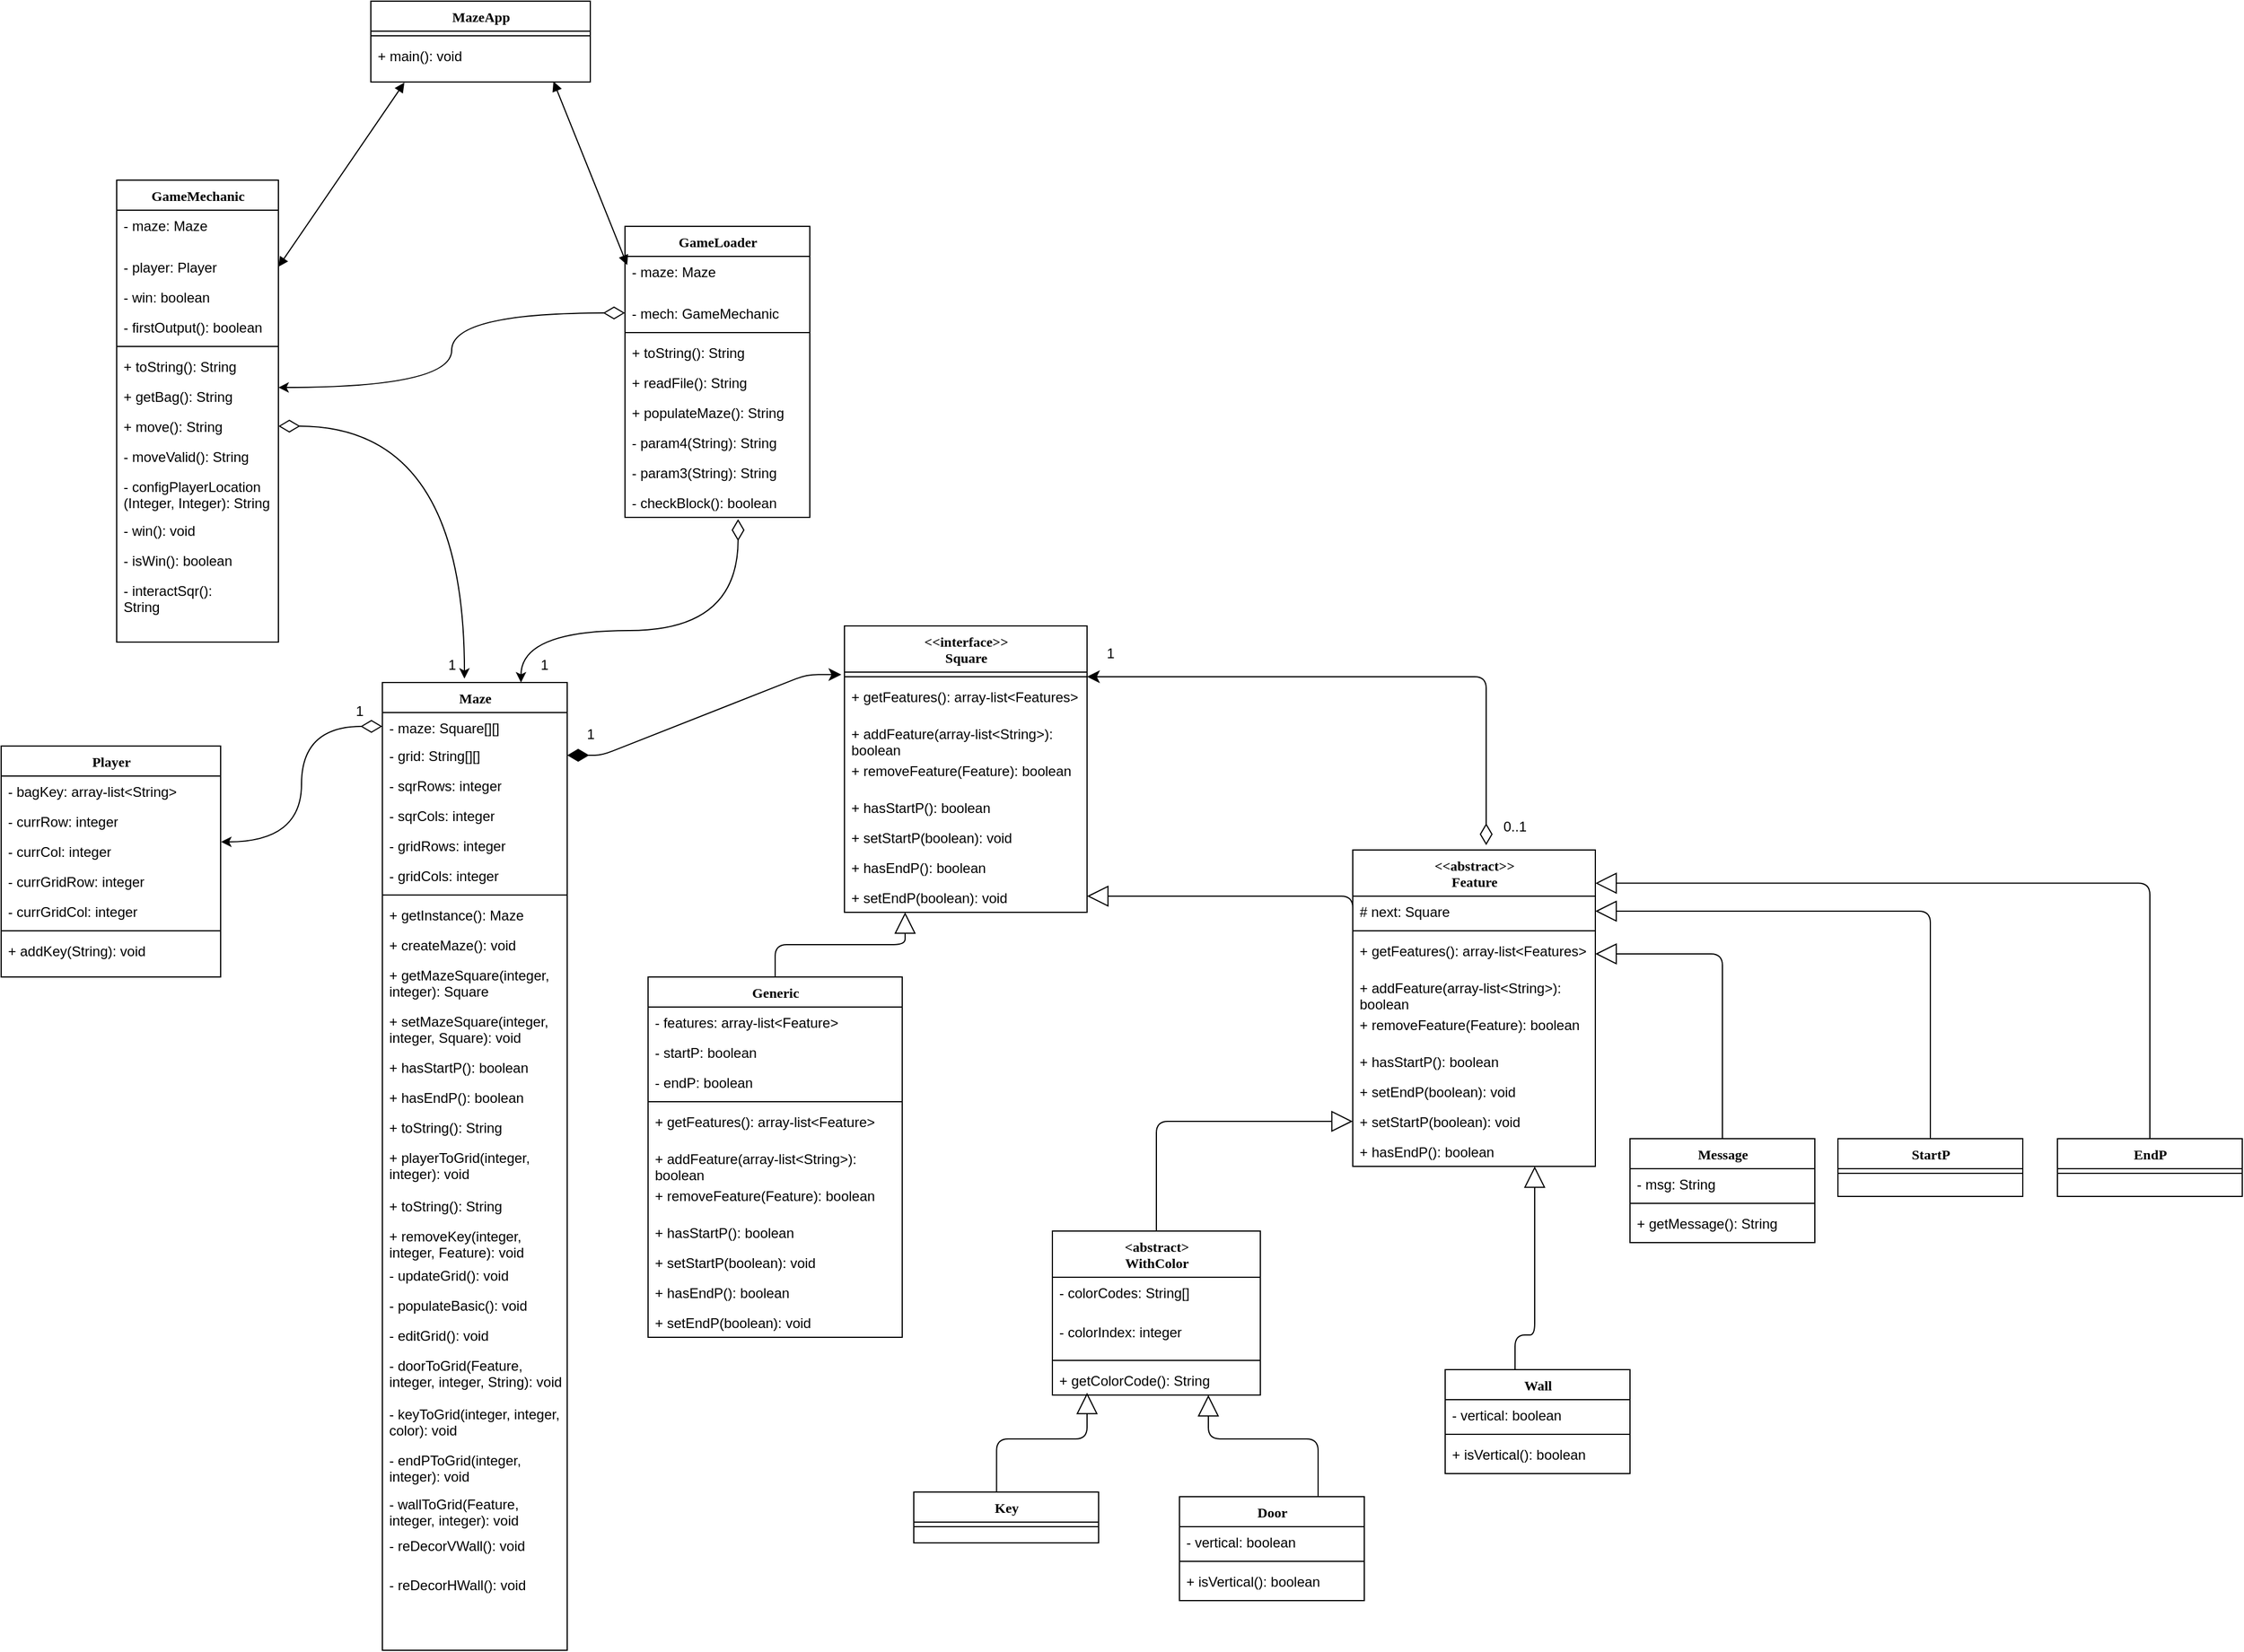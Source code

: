 <mxfile version="17.4.4" type="device"><diagram name="Page-1" id="9f46799a-70d6-7492-0946-bef42562c5a5"><mxGraphModel dx="4560" dy="2780" grid="1" gridSize="10" guides="1" tooltips="1" connect="1" arrows="1" fold="1" page="1" pageScale="1" pageWidth="1100" pageHeight="850" background="none" math="0" shadow="0"><root><mxCell id="0"/><mxCell id="1" parent="0"/><mxCell id="78961159f06e98e8-17" value="Maze" style="swimlane;html=1;fontStyle=1;align=center;verticalAlign=top;childLayout=stackLayout;horizontal=1;startSize=26;horizontalStack=0;resizeParent=1;resizeLast=0;collapsible=1;marginBottom=0;swimlaneFillColor=#ffffff;rounded=0;shadow=0;comic=0;labelBackgroundColor=none;strokeWidth=1;fillColor=none;fontFamily=Verdana;fontSize=12" parent="1" vertex="1"><mxGeometry x="290" y="165" width="160" height="838" as="geometry"/></mxCell><mxCell id="DwYlTIRS9x8-AxQHxMrB-35" value="- maze: Square[][]" style="text;html=1;strokeColor=none;fillColor=none;align=left;verticalAlign=top;spacingLeft=4;spacingRight=4;whiteSpace=wrap;overflow=hidden;rotatable=0;points=[[0,0.5],[1,0.5]];portConstraint=eastwest;" parent="78961159f06e98e8-17" vertex="1"><mxGeometry y="26" width="160" height="24" as="geometry"/></mxCell><mxCell id="78961159f06e98e8-102" value="- grid: String[][]" style="text;html=1;strokeColor=none;fillColor=none;align=left;verticalAlign=top;spacingLeft=4;spacingRight=4;whiteSpace=wrap;overflow=hidden;rotatable=0;points=[[0,0.5],[1,0.5]];portConstraint=eastwest;" parent="78961159f06e98e8-17" vertex="1"><mxGeometry y="50" width="160" height="26" as="geometry"/></mxCell><mxCell id="78961159f06e98e8-98" value="- sqrRows: integer&lt;span style=&quot;color: rgba(0 , 0 , 0 , 0) ; font-family: monospace ; font-size: 0px&quot;&gt;%3CmxGraphModel%3E%3Croot%3E%3CmxCell%20id%3D%220%22%2F%3E%3CmxCell%20id%3D%221%22%20parent%3D%220%22%2F%3E%3CmxCell%20id%3D%222%22%20value%3D%22-%20reDecorVWall()%3A%20void%22%20style%3D%22text%3Bhtml%3D1%3BstrokeColor%3Dnone%3BfillColor%3Dnone%3Balign%3Dleft%3BverticalAlign%3Dtop%3BspacingLeft%3D4%3BspacingRight%3D4%3BwhiteSpace%3Dwrap%3Boverflow%3Dhidden%3Brotatable%3D0%3Bpoints%3D%5B%5B0%2C0.5%5D%2C%5B1%2C0.5%5D%5D%3BportConstraint%3Deastwest%3B%22%20vertex%3D%221%22%20parent%3D%221%22%3E%3CmxGeometry%20x%3D%22290%22%20y%3D%22911%22%20width%3D%22160%22%20height%3D%2252%22%20as%3D%22geometry%22%2F%3E%3C%2FmxCell%3E%3C%2Froot%3E%3C%2FmxGraphModel%3E&lt;/span&gt;" style="text;html=1;strokeColor=none;fillColor=none;align=left;verticalAlign=top;spacingLeft=4;spacingRight=4;whiteSpace=wrap;overflow=hidden;rotatable=0;points=[[0,0.5],[1,0.5]];portConstraint=eastwest;" parent="78961159f06e98e8-17" vertex="1"><mxGeometry y="76" width="160" height="26" as="geometry"/></mxCell><mxCell id="f-GPKXUo_I0GS4O_kOPR-44" value="- sqrCols: integer&lt;span style=&quot;color: rgba(0 , 0 , 0 , 0) ; font-family: monospace ; font-size: 0px&quot;&gt;%3CmxGraphModel%3E%3Croot%3E%3CmxCell%20id%3D%220%22%2F%3E%3CmxCell%20id%3D%221%22%20parent%3D%220%22%2F%3E%3CmxCell%20id%3D%222%22%20value%3D%22-%20reDecorVWall()%3A%20void%22%20style%3D%22text%3Bhtml%3D1%3BstrokeColor%3Dnone%3BfillColor%3Dnone%3Balign%3Dleft%3BverticalAlign%3Dtop%3BspacingLeft%3D4%3BspacingRight%3D4%3BwhiteSpace%3Dwrap%3Boverflow%3Dhidden%3Brotatable%3D0%3Bpoints%3D%5B%5B0%2C0.5%5D%2C%5B1%2C0.5%5D%5D%3BportConstraint%3Deastwest%3B%22%20vertex%3D%221%22%20parent%3D%221%22%3E%3CmxGeometry%20x%3D%22290%22%20y%3D%22911%22%20width%3D%22160%22%20height%3D%2252%22%20as%3D%22geometry%22%2F%3E%3C%2FmxCell%3E%3C%2Froot%3E%3C%2FmxGraphModel%3E&lt;/span&gt;" style="text;html=1;strokeColor=none;fillColor=none;align=left;verticalAlign=top;spacingLeft=4;spacingRight=4;whiteSpace=wrap;overflow=hidden;rotatable=0;points=[[0,0.5],[1,0.5]];portConstraint=eastwest;" vertex="1" parent="78961159f06e98e8-17"><mxGeometry y="102" width="160" height="26" as="geometry"/></mxCell><mxCell id="f-GPKXUo_I0GS4O_kOPR-46" value="- gridRows: integer&lt;span style=&quot;color: rgba(0 , 0 , 0 , 0) ; font-family: monospace ; font-size: 0px&quot;&gt;%3CmxGraphModel%3E%3Croot%3E%3CmxCell%20id%3D%220%22%2F%3E%3CmxCell%20id%3D%221%22%20parent%3D%220%22%2F%3E%3CmxCell%20id%3D%222%22%20value%3D%22-%20reDecorVWall()%3A%20void%22%20style%3D%22text%3Bhtml%3D1%3BstrokeColor%3Dnone%3BfillColor%3Dnone%3Balign%3Dleft%3BverticalAlign%3Dtop%3BspacingLeft%3D4%3BspacingRight%3D4%3BwhiteSpace%3Dwrap%3Boverflow%3Dhidden%3Brotatable%3D0%3Bpoints%3D%5B%5B0%2C0.5%5D%2C%5B1%2C0.5%5D%5D%3BportConstraint%3Deastwest%3B%22%20vertex%3D%221%22%20parent%3D%221%22%3E%3CmxGeometry%20x%3D%22290%22%20y%3D%22911%22%20width%3D%22160%22%20height%3D%2252%22%20as%3D%22geometry%22%2F%3E%3C%2FmxCell%3E%3C%2Froot%3E%3C%2FmxGraphModel%3E&lt;/span&gt;" style="text;html=1;strokeColor=none;fillColor=none;align=left;verticalAlign=top;spacingLeft=4;spacingRight=4;whiteSpace=wrap;overflow=hidden;rotatable=0;points=[[0,0.5],[1,0.5]];portConstraint=eastwest;" vertex="1" parent="78961159f06e98e8-17"><mxGeometry y="128" width="160" height="26" as="geometry"/></mxCell><mxCell id="f-GPKXUo_I0GS4O_kOPR-45" value="- gridCols: integer&lt;span style=&quot;color: rgba(0 , 0 , 0 , 0) ; font-family: monospace ; font-size: 0px&quot;&gt;%3CmxGraphModel%3E%3Croot%3E%3CmxCell%20id%3D%220%22%2F%3E%3CmxCell%20id%3D%221%22%20parent%3D%220%22%2F%3E%3CmxCell%20id%3D%222%22%20value%3D%22-%20reDecorVWall()%3A%20void%22%20style%3D%22text%3Bhtml%3D1%3BstrokeColor%3Dnone%3BfillColor%3Dnone%3Balign%3Dleft%3BverticalAlign%3Dtop%3BspacingLeft%3D4%3BspacingRight%3D4%3BwhiteSpace%3Dwrap%3Boverflow%3Dhidden%3Brotatable%3D0%3Bpoints%3D%5B%5B0%2C0.5%5D%2C%5B1%2C0.5%5D%5D%3BportConstraint%3Deastwest%3B%22%20vertex%3D%221%22%20parent%3D%221%22%3E%3CmxGeometry%20x%3D%22290%22%20y%3D%22911%22%20width%3D%22160%22%20height%3D%2252%22%20as%3D%22geometry%22%2F%3E%3C%2FmxCell%3E%3C%2Froot%3E%3C%2FmxGraphModel%3E&lt;/span&gt;" style="text;html=1;strokeColor=none;fillColor=none;align=left;verticalAlign=top;spacingLeft=4;spacingRight=4;whiteSpace=wrap;overflow=hidden;rotatable=0;points=[[0,0.5],[1,0.5]];portConstraint=eastwest;" vertex="1" parent="78961159f06e98e8-17"><mxGeometry y="154" width="160" height="26" as="geometry"/></mxCell><mxCell id="78961159f06e98e8-19" value="" style="line;html=1;strokeWidth=1;fillColor=none;align=left;verticalAlign=middle;spacingTop=-1;spacingLeft=3;spacingRight=3;rotatable=0;labelPosition=right;points=[];portConstraint=eastwest;" parent="78961159f06e98e8-17" vertex="1"><mxGeometry y="180" width="160" height="8" as="geometry"/></mxCell><mxCell id="f-GPKXUo_I0GS4O_kOPR-29" value="+ getInstance(): Maze" style="text;html=1;strokeColor=none;fillColor=none;align=left;verticalAlign=top;spacingLeft=4;spacingRight=4;whiteSpace=wrap;overflow=hidden;rotatable=0;points=[[0,0.5],[1,0.5]];portConstraint=eastwest;" vertex="1" parent="78961159f06e98e8-17"><mxGeometry y="188" width="160" height="26" as="geometry"/></mxCell><mxCell id="f-GPKXUo_I0GS4O_kOPR-30" value="+ createMaze(): void" style="text;html=1;strokeColor=none;fillColor=none;align=left;verticalAlign=top;spacingLeft=4;spacingRight=4;whiteSpace=wrap;overflow=hidden;rotatable=0;points=[[0,0.5],[1,0.5]];portConstraint=eastwest;" vertex="1" parent="78961159f06e98e8-17"><mxGeometry y="214" width="160" height="26" as="geometry"/></mxCell><mxCell id="f-GPKXUo_I0GS4O_kOPR-31" value="+ getMazeSquare(integer, integer): Square" style="text;html=1;strokeColor=none;fillColor=none;align=left;verticalAlign=top;spacingLeft=4;spacingRight=4;whiteSpace=wrap;overflow=hidden;rotatable=0;points=[[0,0.5],[1,0.5]];portConstraint=eastwest;" vertex="1" parent="78961159f06e98e8-17"><mxGeometry y="240" width="160" height="40" as="geometry"/></mxCell><mxCell id="f-GPKXUo_I0GS4O_kOPR-32" value="+ setMazeSquare(integer, integer, Square): void" style="text;html=1;strokeColor=none;fillColor=none;align=left;verticalAlign=top;spacingLeft=4;spacingRight=4;whiteSpace=wrap;overflow=hidden;rotatable=0;points=[[0,0.5],[1,0.5]];portConstraint=eastwest;" vertex="1" parent="78961159f06e98e8-17"><mxGeometry y="280" width="160" height="40" as="geometry"/></mxCell><mxCell id="f-GPKXUo_I0GS4O_kOPR-33" value="+ hasStartP(): boolean" style="text;html=1;strokeColor=none;fillColor=none;align=left;verticalAlign=top;spacingLeft=4;spacingRight=4;whiteSpace=wrap;overflow=hidden;rotatable=0;points=[[0,0.5],[1,0.5]];portConstraint=eastwest;" vertex="1" parent="78961159f06e98e8-17"><mxGeometry y="320" width="160" height="26" as="geometry"/></mxCell><mxCell id="f-GPKXUo_I0GS4O_kOPR-34" value="+ hasEndP(): boolean" style="text;html=1;strokeColor=none;fillColor=none;align=left;verticalAlign=top;spacingLeft=4;spacingRight=4;whiteSpace=wrap;overflow=hidden;rotatable=0;points=[[0,0.5],[1,0.5]];portConstraint=eastwest;" vertex="1" parent="78961159f06e98e8-17"><mxGeometry y="346" width="160" height="26" as="geometry"/></mxCell><mxCell id="78961159f06e98e8-20" value="+ toString(): String" style="text;html=1;strokeColor=none;fillColor=none;align=left;verticalAlign=top;spacingLeft=4;spacingRight=4;whiteSpace=wrap;overflow=hidden;rotatable=0;points=[[0,0.5],[1,0.5]];portConstraint=eastwest;" parent="78961159f06e98e8-17" vertex="1"><mxGeometry y="372" width="160" height="26" as="geometry"/></mxCell><mxCell id="78961159f06e98e8-27" value="+ playerToGrid(integer, integer): void" style="text;html=1;strokeColor=none;fillColor=none;align=left;verticalAlign=top;spacingLeft=4;spacingRight=4;whiteSpace=wrap;overflow=hidden;rotatable=0;points=[[0,0.5],[1,0.5]];portConstraint=eastwest;" parent="78961159f06e98e8-17" vertex="1"><mxGeometry y="398" width="160" height="42" as="geometry"/></mxCell><mxCell id="f-GPKXUo_I0GS4O_kOPR-35" value="+ toString(): String" style="text;html=1;strokeColor=none;fillColor=none;align=left;verticalAlign=top;spacingLeft=4;spacingRight=4;whiteSpace=wrap;overflow=hidden;rotatable=0;points=[[0,0.5],[1,0.5]];portConstraint=eastwest;" vertex="1" parent="78961159f06e98e8-17"><mxGeometry y="440" width="160" height="26" as="geometry"/></mxCell><mxCell id="f-GPKXUo_I0GS4O_kOPR-36" value="+ removeKey(integer, integer, Feature): void" style="text;html=1;strokeColor=none;fillColor=none;align=left;verticalAlign=top;spacingLeft=4;spacingRight=4;whiteSpace=wrap;overflow=hidden;rotatable=0;points=[[0,0.5],[1,0.5]];portConstraint=eastwest;" vertex="1" parent="78961159f06e98e8-17"><mxGeometry y="466" width="160" height="34" as="geometry"/></mxCell><mxCell id="78961159f06e98e8-53" value="- updateGrid(): void" style="text;html=1;strokeColor=none;fillColor=none;align=left;verticalAlign=top;spacingLeft=4;spacingRight=4;whiteSpace=wrap;overflow=hidden;rotatable=0;points=[[0,0.5],[1,0.5]];portConstraint=eastwest;" parent="78961159f06e98e8-17" vertex="1"><mxGeometry y="500" width="160" height="26" as="geometry"/></mxCell><mxCell id="78961159f06e98e8-52" value="- populateBasic(): void" style="text;html=1;strokeColor=none;fillColor=none;align=left;verticalAlign=top;spacingLeft=4;spacingRight=4;whiteSpace=wrap;overflow=hidden;rotatable=0;points=[[0,0.5],[1,0.5]];portConstraint=eastwest;" parent="78961159f06e98e8-17" vertex="1"><mxGeometry y="526" width="160" height="26" as="geometry"/></mxCell><mxCell id="f-GPKXUo_I0GS4O_kOPR-37" value="- editGrid(): void" style="text;html=1;strokeColor=none;fillColor=none;align=left;verticalAlign=top;spacingLeft=4;spacingRight=4;whiteSpace=wrap;overflow=hidden;rotatable=0;points=[[0,0.5],[1,0.5]];portConstraint=eastwest;" vertex="1" parent="78961159f06e98e8-17"><mxGeometry y="552" width="160" height="26" as="geometry"/></mxCell><mxCell id="f-GPKXUo_I0GS4O_kOPR-38" value="- doorToGrid(Feature, integer, integer, String): void" style="text;html=1;strokeColor=none;fillColor=none;align=left;verticalAlign=top;spacingLeft=4;spacingRight=4;whiteSpace=wrap;overflow=hidden;rotatable=0;points=[[0,0.5],[1,0.5]];portConstraint=eastwest;" vertex="1" parent="78961159f06e98e8-17"><mxGeometry y="578" width="160" height="42" as="geometry"/></mxCell><mxCell id="f-GPKXUo_I0GS4O_kOPR-39" value="- keyToGrid(integer, integer, color): void" style="text;html=1;strokeColor=none;fillColor=none;align=left;verticalAlign=top;spacingLeft=4;spacingRight=4;whiteSpace=wrap;overflow=hidden;rotatable=0;points=[[0,0.5],[1,0.5]];portConstraint=eastwest;" vertex="1" parent="78961159f06e98e8-17"><mxGeometry y="620" width="160" height="40" as="geometry"/></mxCell><mxCell id="f-GPKXUo_I0GS4O_kOPR-40" value="- endPToGrid(integer, integer): void" style="text;html=1;strokeColor=none;fillColor=none;align=left;verticalAlign=top;spacingLeft=4;spacingRight=4;whiteSpace=wrap;overflow=hidden;rotatable=0;points=[[0,0.5],[1,0.5]];portConstraint=eastwest;" vertex="1" parent="78961159f06e98e8-17"><mxGeometry y="660" width="160" height="38" as="geometry"/></mxCell><mxCell id="f-GPKXUo_I0GS4O_kOPR-41" value="- wallToGrid(Feature, integer, integer): void" style="text;html=1;strokeColor=none;fillColor=none;align=left;verticalAlign=top;spacingLeft=4;spacingRight=4;whiteSpace=wrap;overflow=hidden;rotatable=0;points=[[0,0.5],[1,0.5]];portConstraint=eastwest;" vertex="1" parent="78961159f06e98e8-17"><mxGeometry y="698" width="160" height="36" as="geometry"/></mxCell><mxCell id="f-GPKXUo_I0GS4O_kOPR-42" value="- reDecorVWall(): void" style="text;html=1;strokeColor=none;fillColor=none;align=left;verticalAlign=top;spacingLeft=4;spacingRight=4;whiteSpace=wrap;overflow=hidden;rotatable=0;points=[[0,0.5],[1,0.5]];portConstraint=eastwest;" vertex="1" parent="78961159f06e98e8-17"><mxGeometry y="734" width="160" height="34" as="geometry"/></mxCell><mxCell id="f-GPKXUo_I0GS4O_kOPR-43" value="- reDecorHWall(): void" style="text;html=1;strokeColor=none;fillColor=none;align=left;verticalAlign=top;spacingLeft=4;spacingRight=4;whiteSpace=wrap;overflow=hidden;rotatable=0;points=[[0,0.5],[1,0.5]];portConstraint=eastwest;" vertex="1" parent="78961159f06e98e8-17"><mxGeometry y="768" width="160" height="32" as="geometry"/></mxCell><mxCell id="78961159f06e98e8-43" value="&amp;lt;&amp;lt;interface&amp;gt;&amp;gt;&lt;br&gt;Square" style="swimlane;html=1;fontStyle=1;align=center;verticalAlign=top;childLayout=stackLayout;horizontal=1;startSize=40;horizontalStack=0;resizeParent=1;resizeLast=0;collapsible=1;marginBottom=0;swimlaneFillColor=#ffffff;rounded=0;shadow=0;comic=0;labelBackgroundColor=none;strokeWidth=1;fillColor=none;fontFamily=Verdana;fontSize=12" parent="1" vertex="1"><mxGeometry x="690" y="116" width="210" height="248" as="geometry"/></mxCell><mxCell id="78961159f06e98e8-51" value="" style="line;html=1;strokeWidth=1;fillColor=none;align=left;verticalAlign=middle;spacingTop=-1;spacingLeft=3;spacingRight=3;rotatable=0;labelPosition=right;points=[];portConstraint=eastwest;" parent="78961159f06e98e8-43" vertex="1"><mxGeometry y="40" width="210" height="8" as="geometry"/></mxCell><mxCell id="DwYlTIRS9x8-AxQHxMrB-58" value="+ getFeatures(): array-list&amp;lt;Features&amp;gt;" style="text;html=1;strokeColor=none;fillColor=none;align=left;verticalAlign=top;spacingLeft=4;spacingRight=4;whiteSpace=wrap;overflow=hidden;rotatable=0;points=[[0,0.5],[1,0.5]];portConstraint=eastwest;" parent="78961159f06e98e8-43" vertex="1"><mxGeometry y="48" width="210" height="32" as="geometry"/></mxCell><mxCell id="32T9oV34geyyivoj896n-1" value="+ addFeature(array-list&amp;lt;String&amp;gt;): boolean" style="text;html=1;strokeColor=none;fillColor=none;align=left;verticalAlign=top;spacingLeft=4;spacingRight=4;whiteSpace=wrap;overflow=hidden;rotatable=0;points=[[0,0.5],[1,0.5]];portConstraint=eastwest;" parent="78961159f06e98e8-43" vertex="1"><mxGeometry y="80" width="210" height="32" as="geometry"/></mxCell><mxCell id="f-GPKXUo_I0GS4O_kOPR-48" value="+ removeFeature(Feature): boolean" style="text;html=1;strokeColor=none;fillColor=none;align=left;verticalAlign=top;spacingLeft=4;spacingRight=4;whiteSpace=wrap;overflow=hidden;rotatable=0;points=[[0,0.5],[1,0.5]];portConstraint=eastwest;" vertex="1" parent="78961159f06e98e8-43"><mxGeometry y="112" width="210" height="32" as="geometry"/></mxCell><mxCell id="32T9oV34geyyivoj896n-42" value="+ hasStartP(): boolean" style="text;html=1;strokeColor=none;fillColor=none;align=left;verticalAlign=top;spacingLeft=4;spacingRight=4;whiteSpace=wrap;overflow=hidden;rotatable=0;points=[[0,0.5],[1,0.5]];portConstraint=eastwest;" parent="78961159f06e98e8-43" vertex="1"><mxGeometry y="144" width="210" height="26" as="geometry"/></mxCell><mxCell id="-7Wm4kV-hiixoQlXklJX-11" value="+ setStartP(boolean): void" style="text;html=1;strokeColor=none;fillColor=none;align=left;verticalAlign=top;spacingLeft=4;spacingRight=4;whiteSpace=wrap;overflow=hidden;rotatable=0;points=[[0,0.5],[1,0.5]];portConstraint=eastwest;" parent="78961159f06e98e8-43" vertex="1"><mxGeometry y="170" width="210" height="26" as="geometry"/></mxCell><mxCell id="32T9oV34geyyivoj896n-43" value="+ hasEndP(): boolean" style="text;html=1;strokeColor=none;fillColor=none;align=left;verticalAlign=top;spacingLeft=4;spacingRight=4;whiteSpace=wrap;overflow=hidden;rotatable=0;points=[[0,0.5],[1,0.5]];portConstraint=eastwest;" parent="78961159f06e98e8-43" vertex="1"><mxGeometry y="196" width="210" height="26" as="geometry"/></mxCell><mxCell id="-7Wm4kV-hiixoQlXklJX-12" value="+ setEndP(boolean): void" style="text;html=1;strokeColor=none;fillColor=none;align=left;verticalAlign=top;spacingLeft=4;spacingRight=4;whiteSpace=wrap;overflow=hidden;rotatable=0;points=[[0,0.5],[1,0.5]];portConstraint=eastwest;" parent="78961159f06e98e8-43" vertex="1"><mxGeometry y="222" width="210" height="26" as="geometry"/></mxCell><mxCell id="78961159f06e98e8-82" value="Door" style="swimlane;html=1;fontStyle=1;align=center;verticalAlign=top;childLayout=stackLayout;horizontal=1;startSize=26;horizontalStack=0;resizeParent=1;resizeLast=0;collapsible=1;marginBottom=0;swimlaneFillColor=#ffffff;rounded=0;shadow=0;comic=0;labelBackgroundColor=none;strokeWidth=1;fillColor=none;fontFamily=Verdana;fontSize=12" parent="1" vertex="1"><mxGeometry x="980" y="870" width="160" height="90" as="geometry"/></mxCell><mxCell id="78961159f06e98e8-83" value="- vertical: boolean" style="text;html=1;strokeColor=none;fillColor=none;align=left;verticalAlign=top;spacingLeft=4;spacingRight=4;whiteSpace=wrap;overflow=hidden;rotatable=0;points=[[0,0.5],[1,0.5]];portConstraint=eastwest;" parent="78961159f06e98e8-82" vertex="1"><mxGeometry y="26" width="160" height="26" as="geometry"/></mxCell><mxCell id="78961159f06e98e8-90" value="" style="line;html=1;strokeWidth=1;fillColor=none;align=left;verticalAlign=middle;spacingTop=-1;spacingLeft=3;spacingRight=3;rotatable=0;labelPosition=right;points=[];portConstraint=eastwest;" parent="78961159f06e98e8-82" vertex="1"><mxGeometry y="52" width="160" height="8" as="geometry"/></mxCell><mxCell id="32T9oV34geyyivoj896n-10" value="+ isVertical(): boolean" style="text;html=1;strokeColor=none;fillColor=none;align=left;verticalAlign=top;spacingLeft=4;spacingRight=4;whiteSpace=wrap;overflow=hidden;rotatable=0;points=[[0,0.5],[1,0.5]];portConstraint=eastwest;" parent="78961159f06e98e8-82" vertex="1"><mxGeometry y="60" width="160" height="26" as="geometry"/></mxCell><mxCell id="78961159f06e98e8-127" style="edgeStyle=orthogonalEdgeStyle;html=1;labelBackgroundColor=none;startFill=0;startSize=8;endArrow=block;endFill=0;endSize=16;fontFamily=Verdana;fontSize=12;entryX=0.25;entryY=1;entryDx=0;entryDy=0;" parent="1" source="78961159f06e98e8-95" target="78961159f06e98e8-43" edge="1"><mxGeometry relative="1" as="geometry"/></mxCell><mxCell id="78961159f06e98e8-95" value="Generic" style="swimlane;html=1;fontStyle=1;align=center;verticalAlign=top;childLayout=stackLayout;horizontal=1;startSize=26;horizontalStack=0;resizeParent=1;resizeLast=0;collapsible=1;marginBottom=0;swimlaneFillColor=#ffffff;rounded=0;shadow=0;comic=0;labelBackgroundColor=none;strokeWidth=1;fillColor=none;fontFamily=Verdana;fontSize=12" parent="1" vertex="1"><mxGeometry x="520" y="420" width="220" height="312" as="geometry"/></mxCell><mxCell id="78961159f06e98e8-97" value="- features: array-list&amp;lt;Feature&amp;gt;" style="text;html=1;strokeColor=none;fillColor=none;align=left;verticalAlign=top;spacingLeft=4;spacingRight=4;whiteSpace=wrap;overflow=hidden;rotatable=0;points=[[0,0.5],[1,0.5]];portConstraint=eastwest;" parent="78961159f06e98e8-95" vertex="1"><mxGeometry y="26" width="220" height="26" as="geometry"/></mxCell><mxCell id="32T9oV34geyyivoj896n-33" value="- startP: boolean&amp;nbsp;" style="text;html=1;strokeColor=none;fillColor=none;align=left;verticalAlign=top;spacingLeft=4;spacingRight=4;whiteSpace=wrap;overflow=hidden;rotatable=0;points=[[0,0.5],[1,0.5]];portConstraint=eastwest;" parent="78961159f06e98e8-95" vertex="1"><mxGeometry y="52" width="220" height="26" as="geometry"/></mxCell><mxCell id="32T9oV34geyyivoj896n-34" value="- endP: boolean" style="text;html=1;strokeColor=none;fillColor=none;align=left;verticalAlign=top;spacingLeft=4;spacingRight=4;whiteSpace=wrap;overflow=hidden;rotatable=0;points=[[0,0.5],[1,0.5]];portConstraint=eastwest;" parent="78961159f06e98e8-95" vertex="1"><mxGeometry y="78" width="220" height="26" as="geometry"/></mxCell><mxCell id="78961159f06e98e8-103" value="" style="line;html=1;strokeWidth=1;fillColor=none;align=left;verticalAlign=middle;spacingTop=-1;spacingLeft=3;spacingRight=3;rotatable=0;labelPosition=right;points=[];portConstraint=eastwest;" parent="78961159f06e98e8-95" vertex="1"><mxGeometry y="104" width="220" height="8" as="geometry"/></mxCell><mxCell id="32T9oV34geyyivoj896n-2" value="+ getFeatures(): array-list&amp;lt;Feature&amp;gt;" style="text;html=1;strokeColor=none;fillColor=none;align=left;verticalAlign=top;spacingLeft=4;spacingRight=4;whiteSpace=wrap;overflow=hidden;rotatable=0;points=[[0,0.5],[1,0.5]];portConstraint=eastwest;" parent="78961159f06e98e8-95" vertex="1"><mxGeometry y="112" width="220" height="32" as="geometry"/></mxCell><mxCell id="32T9oV34geyyivoj896n-41" value="+ addFeature(array-list&amp;lt;String&amp;gt;): boolean" style="text;html=1;strokeColor=none;fillColor=none;align=left;verticalAlign=top;spacingLeft=4;spacingRight=4;whiteSpace=wrap;overflow=hidden;rotatable=0;points=[[0,0.5],[1,0.5]];portConstraint=eastwest;" parent="78961159f06e98e8-95" vertex="1"><mxGeometry y="144" width="220" height="32" as="geometry"/></mxCell><mxCell id="f-GPKXUo_I0GS4O_kOPR-47" value="+ removeFeature(Feature): boolean" style="text;html=1;strokeColor=none;fillColor=none;align=left;verticalAlign=top;spacingLeft=4;spacingRight=4;whiteSpace=wrap;overflow=hidden;rotatable=0;points=[[0,0.5],[1,0.5]];portConstraint=eastwest;" vertex="1" parent="78961159f06e98e8-95"><mxGeometry y="176" width="220" height="32" as="geometry"/></mxCell><mxCell id="32T9oV34geyyivoj896n-35" value="+ hasStartP(): boolean" style="text;html=1;strokeColor=none;fillColor=none;align=left;verticalAlign=top;spacingLeft=4;spacingRight=4;whiteSpace=wrap;overflow=hidden;rotatable=0;points=[[0,0.5],[1,0.5]];portConstraint=eastwest;" parent="78961159f06e98e8-95" vertex="1"><mxGeometry y="208" width="220" height="26" as="geometry"/></mxCell><mxCell id="-7Wm4kV-hiixoQlXklJX-7" value="+ setStartP(boolean): void" style="text;html=1;strokeColor=none;fillColor=none;align=left;verticalAlign=top;spacingLeft=4;spacingRight=4;whiteSpace=wrap;overflow=hidden;rotatable=0;points=[[0,0.5],[1,0.5]];portConstraint=eastwest;" parent="78961159f06e98e8-95" vertex="1"><mxGeometry y="234" width="220" height="26" as="geometry"/></mxCell><mxCell id="32T9oV34geyyivoj896n-36" value="+ hasEndP(): boolean" style="text;html=1;strokeColor=none;fillColor=none;align=left;verticalAlign=top;spacingLeft=4;spacingRight=4;whiteSpace=wrap;overflow=hidden;rotatable=0;points=[[0,0.5],[1,0.5]];portConstraint=eastwest;" parent="78961159f06e98e8-95" vertex="1"><mxGeometry y="260" width="220" height="26" as="geometry"/></mxCell><mxCell id="-7Wm4kV-hiixoQlXklJX-10" value="+ setEndP(boolean): void" style="text;html=1;strokeColor=none;fillColor=none;align=left;verticalAlign=top;spacingLeft=4;spacingRight=4;whiteSpace=wrap;overflow=hidden;rotatable=0;points=[[0,0.5],[1,0.5]];portConstraint=eastwest;" parent="78961159f06e98e8-95" vertex="1"><mxGeometry y="286" width="220" height="26" as="geometry"/></mxCell><mxCell id="78961159f06e98e8-126" style="edgeStyle=orthogonalEdgeStyle;html=1;labelBackgroundColor=none;startFill=0;startSize=8;endArrow=block;endFill=0;endSize=16;fontFamily=Verdana;fontSize=12;exitX=0;exitY=0.25;exitDx=0;exitDy=0;" parent="1" source="78961159f06e98e8-108" target="78961159f06e98e8-43" edge="1"><mxGeometry relative="1" as="geometry"><Array as="points"><mxPoint x="1130" y="350"/><mxPoint x="850" y="350"/></Array></mxGeometry></mxCell><mxCell id="78961159f06e98e8-108" value="&amp;lt;&amp;lt;abstract&amp;gt;&amp;gt;&lt;br&gt;Feature" style="swimlane;html=1;fontStyle=1;align=center;verticalAlign=top;childLayout=stackLayout;horizontal=1;startSize=40;horizontalStack=0;resizeParent=1;resizeLast=0;collapsible=1;marginBottom=0;swimlaneFillColor=#ffffff;rounded=0;shadow=0;comic=0;labelBackgroundColor=none;strokeWidth=1;fillColor=none;fontFamily=Verdana;fontSize=12" parent="1" vertex="1"><mxGeometry x="1130" y="310" width="210" height="274" as="geometry"/></mxCell><mxCell id="78961159f06e98e8-109" value="# next: Square" style="text;html=1;strokeColor=none;fillColor=none;align=left;verticalAlign=top;spacingLeft=4;spacingRight=4;whiteSpace=wrap;overflow=hidden;rotatable=0;points=[[0,0.5],[1,0.5]];portConstraint=eastwest;" parent="78961159f06e98e8-108" vertex="1"><mxGeometry y="40" width="210" height="26" as="geometry"/></mxCell><mxCell id="78961159f06e98e8-116" value="" style="line;html=1;strokeWidth=1;fillColor=none;align=left;verticalAlign=middle;spacingTop=-1;spacingLeft=3;spacingRight=3;rotatable=0;labelPosition=right;points=[];portConstraint=eastwest;" parent="78961159f06e98e8-108" vertex="1"><mxGeometry y="66" width="210" height="8" as="geometry"/></mxCell><mxCell id="32T9oV34geyyivoj896n-44" value="+ getFeatures(): array-list&amp;lt;Features&amp;gt;" style="text;html=1;strokeColor=none;fillColor=none;align=left;verticalAlign=top;spacingLeft=4;spacingRight=4;whiteSpace=wrap;overflow=hidden;rotatable=0;points=[[0,0.5],[1,0.5]];portConstraint=eastwest;" parent="78961159f06e98e8-108" vertex="1"><mxGeometry y="74" width="210" height="32" as="geometry"/></mxCell><mxCell id="32T9oV34geyyivoj896n-54" value="+ addFeature(array-list&amp;lt;String&amp;gt;): boolean" style="text;html=1;strokeColor=none;fillColor=none;align=left;verticalAlign=top;spacingLeft=4;spacingRight=4;whiteSpace=wrap;overflow=hidden;rotatable=0;points=[[0,0.5],[1,0.5]];portConstraint=eastwest;" parent="78961159f06e98e8-108" vertex="1"><mxGeometry y="106" width="210" height="32" as="geometry"/></mxCell><mxCell id="f-GPKXUo_I0GS4O_kOPR-67" value="+ removeFeature(Feature): boolean" style="text;html=1;strokeColor=none;fillColor=none;align=left;verticalAlign=top;spacingLeft=4;spacingRight=4;whiteSpace=wrap;overflow=hidden;rotatable=0;points=[[0,0.5],[1,0.5]];portConstraint=eastwest;" vertex="1" parent="78961159f06e98e8-108"><mxGeometry y="138" width="210" height="32" as="geometry"/></mxCell><mxCell id="32T9oV34geyyivoj896n-45" value="+ hasStartP(): boolean" style="text;html=1;strokeColor=none;fillColor=none;align=left;verticalAlign=top;spacingLeft=4;spacingRight=4;whiteSpace=wrap;overflow=hidden;rotatable=0;points=[[0,0.5],[1,0.5]];portConstraint=eastwest;" parent="78961159f06e98e8-108" vertex="1"><mxGeometry y="170" width="210" height="26" as="geometry"/></mxCell><mxCell id="-7Wm4kV-hiixoQlXklJX-8" value="+ setEndP(boolean): void" style="text;html=1;strokeColor=none;fillColor=none;align=left;verticalAlign=top;spacingLeft=4;spacingRight=4;whiteSpace=wrap;overflow=hidden;rotatable=0;points=[[0,0.5],[1,0.5]];portConstraint=eastwest;" parent="78961159f06e98e8-108" vertex="1"><mxGeometry y="196" width="210" height="26" as="geometry"/></mxCell><mxCell id="-7Wm4kV-hiixoQlXklJX-9" value="+ setStartP(boolean): void" style="text;html=1;strokeColor=none;fillColor=none;align=left;verticalAlign=top;spacingLeft=4;spacingRight=4;whiteSpace=wrap;overflow=hidden;rotatable=0;points=[[0,0.5],[1,0.5]];portConstraint=eastwest;" parent="78961159f06e98e8-108" vertex="1"><mxGeometry y="222" width="210" height="26" as="geometry"/></mxCell><mxCell id="32T9oV34geyyivoj896n-46" value="+ hasEndP(): boolean" style="text;html=1;strokeColor=none;fillColor=none;align=left;verticalAlign=top;spacingLeft=4;spacingRight=4;whiteSpace=wrap;overflow=hidden;rotatable=0;points=[[0,0.5],[1,0.5]];portConstraint=eastwest;" parent="78961159f06e98e8-108" vertex="1"><mxGeometry y="248" width="210" height="26" as="geometry"/></mxCell><mxCell id="78961159f06e98e8-121" style="edgeStyle=entityRelationEdgeStyle;html=1;labelBackgroundColor=none;startFill=1;startSize=8;endArrow=diamondThin;endFill=1;endSize=16;fontFamily=Verdana;fontSize=12;elbow=vertical;startArrow=classic;entryX=1;entryY=0.5;entryDx=0;entryDy=0;exitX=-0.013;exitY=0.17;exitDx=0;exitDy=0;jumpStyle=none;jumpSize=12;sketch=0;shadow=0;exitPerimeter=0;" parent="1" source="78961159f06e98e8-43" target="78961159f06e98e8-102" edge="1"><mxGeometry relative="1" as="geometry"><mxPoint x="630" y="200" as="sourcePoint"/><mxPoint x="440" y="174.0" as="targetPoint"/></mxGeometry></mxCell><mxCell id="DwYlTIRS9x8-AxQHxMrB-1" style="edgeStyle=elbowEdgeStyle;html=1;labelBackgroundColor=none;startFill=1;startSize=8;endArrow=diamondThin;endFill=0;endSize=16;fontFamily=Verdana;fontSize=12;elbow=vertical;entryX=0.55;entryY=-0.015;entryDx=0;entryDy=0;startArrow=classic;entryPerimeter=0;exitX=1;exitY=0.5;exitDx=0;exitDy=0;exitPerimeter=0;" parent="1" source="78961159f06e98e8-51" target="78961159f06e98e8-108" edge="1"><mxGeometry relative="1" as="geometry"><mxPoint x="970" y="160" as="sourcePoint"/><mxPoint x="1130" y="279" as="targetPoint"/><Array as="points"><mxPoint x="1080" y="160"/><mxPoint x="1110" y="160"/><mxPoint x="1080" y="210"/></Array></mxGeometry></mxCell><mxCell id="DwYlTIRS9x8-AxQHxMrB-2" value="0..1" style="text;html=1;align=center;verticalAlign=middle;resizable=0;points=[];autosize=1;strokeColor=none;fillColor=none;" parent="1" vertex="1"><mxGeometry x="1250" y="280" width="40" height="20" as="geometry"/></mxCell><mxCell id="DwYlTIRS9x8-AxQHxMrB-3" value="1" style="text;html=1;align=center;verticalAlign=middle;resizable=0;points=[];autosize=1;strokeColor=none;fillColor=none;" parent="1" vertex="1"><mxGeometry x="910" y="130" width="20" height="20" as="geometry"/></mxCell><mxCell id="DwYlTIRS9x8-AxQHxMrB-4" value="Key" style="swimlane;html=1;fontStyle=1;align=center;verticalAlign=top;childLayout=stackLayout;horizontal=1;startSize=26;horizontalStack=0;resizeParent=1;resizeLast=0;collapsible=1;marginBottom=0;swimlaneFillColor=#ffffff;rounded=0;shadow=0;comic=0;labelBackgroundColor=none;strokeWidth=1;fillColor=none;fontFamily=Verdana;fontSize=12" parent="1" vertex="1"><mxGeometry x="750" y="866" width="160" height="44" as="geometry"/></mxCell><mxCell id="DwYlTIRS9x8-AxQHxMrB-7" value="" style="line;html=1;strokeWidth=1;fillColor=none;align=left;verticalAlign=middle;spacingTop=-1;spacingLeft=3;spacingRight=3;rotatable=0;labelPosition=right;points=[];portConstraint=eastwest;" parent="DwYlTIRS9x8-AxQHxMrB-4" vertex="1"><mxGeometry y="26" width="160" height="8" as="geometry"/></mxCell><mxCell id="DwYlTIRS9x8-AxQHxMrB-10" value="Wall" style="swimlane;html=1;fontStyle=1;align=center;verticalAlign=top;childLayout=stackLayout;horizontal=1;startSize=26;horizontalStack=0;resizeParent=1;resizeLast=0;collapsible=1;marginBottom=0;swimlaneFillColor=#ffffff;rounded=0;shadow=0;comic=0;labelBackgroundColor=none;strokeWidth=1;fillColor=none;fontFamily=Verdana;fontSize=12" parent="1" vertex="1"><mxGeometry x="1210" y="760" width="160" height="90" as="geometry"/></mxCell><mxCell id="DwYlTIRS9x8-AxQHxMrB-11" value="- vertical: boolean" style="text;html=1;strokeColor=none;fillColor=none;align=left;verticalAlign=top;spacingLeft=4;spacingRight=4;whiteSpace=wrap;overflow=hidden;rotatable=0;points=[[0,0.5],[1,0.5]];portConstraint=eastwest;" parent="DwYlTIRS9x8-AxQHxMrB-10" vertex="1"><mxGeometry y="26" width="160" height="26" as="geometry"/></mxCell><mxCell id="DwYlTIRS9x8-AxQHxMrB-13" value="" style="line;html=1;strokeWidth=1;fillColor=none;align=left;verticalAlign=middle;spacingTop=-1;spacingLeft=3;spacingRight=3;rotatable=0;labelPosition=right;points=[];portConstraint=eastwest;" parent="DwYlTIRS9x8-AxQHxMrB-10" vertex="1"><mxGeometry y="52" width="160" height="8" as="geometry"/></mxCell><mxCell id="-7Wm4kV-hiixoQlXklJX-3" value="+ isVertical(): boolean" style="text;html=1;strokeColor=none;fillColor=none;align=left;verticalAlign=top;spacingLeft=4;spacingRight=4;whiteSpace=wrap;overflow=hidden;rotatable=0;points=[[0,0.5],[1,0.5]];portConstraint=eastwest;" parent="DwYlTIRS9x8-AxQHxMrB-10" vertex="1"><mxGeometry y="60" width="160" height="26" as="geometry"/></mxCell><mxCell id="DwYlTIRS9x8-AxQHxMrB-18" style="edgeStyle=orthogonalEdgeStyle;html=1;labelBackgroundColor=none;startFill=0;startSize=8;endArrow=block;endFill=0;endSize=16;fontFamily=Verdana;fontSize=12;exitX=0.5;exitY=0;exitDx=0;exitDy=0;entryX=0;entryY=0.5;entryDx=0;entryDy=0;" parent="1" source="DwYlTIRS9x8-AxQHxMrB-27" target="-7Wm4kV-hiixoQlXklJX-9" edge="1"><mxGeometry relative="1" as="geometry"><Array as="points"><mxPoint x="960" y="545"/></Array><mxPoint x="1090" y="436.75" as="sourcePoint"/><mxPoint x="1340" y="800" as="targetPoint"/></mxGeometry></mxCell><mxCell id="DwYlTIRS9x8-AxQHxMrB-19" style="edgeStyle=orthogonalEdgeStyle;html=1;labelBackgroundColor=none;startFill=0;startSize=8;endArrow=block;endFill=0;endSize=16;fontFamily=Verdana;fontSize=12;entryX=0.75;entryY=1;entryDx=0;entryDy=0;exitX=0.378;exitY=-0.004;exitDx=0;exitDy=0;exitPerimeter=0;" parent="1" source="DwYlTIRS9x8-AxQHxMrB-10" target="78961159f06e98e8-108" edge="1"><mxGeometry relative="1" as="geometry"><Array as="points"><mxPoint x="1271" y="730"/><mxPoint x="1288" y="730"/></Array><mxPoint x="1280" y="550" as="sourcePoint"/><mxPoint x="1220" y="487.0" as="targetPoint"/></mxGeometry></mxCell><mxCell id="DwYlTIRS9x8-AxQHxMrB-20" value="Message" style="swimlane;html=1;fontStyle=1;align=center;verticalAlign=top;childLayout=stackLayout;horizontal=1;startSize=26;horizontalStack=0;resizeParent=1;resizeLast=0;collapsible=1;marginBottom=0;swimlaneFillColor=#ffffff;rounded=0;shadow=0;comic=0;labelBackgroundColor=none;strokeWidth=1;fillColor=none;fontFamily=Verdana;fontSize=12" parent="1" vertex="1"><mxGeometry x="1370" y="560" width="160" height="90" as="geometry"/></mxCell><mxCell id="DwYlTIRS9x8-AxQHxMrB-21" value="- msg: String" style="text;html=1;strokeColor=none;fillColor=none;align=left;verticalAlign=top;spacingLeft=4;spacingRight=4;whiteSpace=wrap;overflow=hidden;rotatable=0;points=[[0,0.5],[1,0.5]];portConstraint=eastwest;" parent="DwYlTIRS9x8-AxQHxMrB-20" vertex="1"><mxGeometry y="26" width="160" height="26" as="geometry"/></mxCell><mxCell id="DwYlTIRS9x8-AxQHxMrB-23" value="" style="line;html=1;strokeWidth=1;fillColor=none;align=left;verticalAlign=middle;spacingTop=-1;spacingLeft=3;spacingRight=3;rotatable=0;labelPosition=right;points=[];portConstraint=eastwest;" parent="DwYlTIRS9x8-AxQHxMrB-20" vertex="1"><mxGeometry y="52" width="160" height="8" as="geometry"/></mxCell><mxCell id="DwYlTIRS9x8-AxQHxMrB-25" value="+ getMessage(): String" style="text;html=1;strokeColor=none;fillColor=none;align=left;verticalAlign=top;spacingLeft=4;spacingRight=4;whiteSpace=wrap;overflow=hidden;rotatable=0;points=[[0,0.5],[1,0.5]];portConstraint=eastwest;" parent="DwYlTIRS9x8-AxQHxMrB-20" vertex="1"><mxGeometry y="60" width="160" height="26" as="geometry"/></mxCell><mxCell id="DwYlTIRS9x8-AxQHxMrB-26" style="edgeStyle=orthogonalEdgeStyle;html=1;labelBackgroundColor=none;startFill=0;startSize=8;endArrow=block;endFill=0;endSize=16;fontFamily=Verdana;fontSize=12;exitX=0.5;exitY=0;exitDx=0;exitDy=0;entryX=1;entryY=0.5;entryDx=0;entryDy=0;" parent="1" source="DwYlTIRS9x8-AxQHxMrB-20" target="32T9oV34geyyivoj896n-44" edge="1"><mxGeometry relative="1" as="geometry"><Array as="points"><mxPoint x="1450" y="400"/></Array><mxPoint x="1375" y="570" as="sourcePoint"/><mxPoint x="1350" y="400" as="targetPoint"/></mxGeometry></mxCell><mxCell id="DwYlTIRS9x8-AxQHxMrB-27" value="&amp;lt;abstract&amp;gt;&lt;br&gt;WithColor" style="swimlane;html=1;fontStyle=1;align=center;verticalAlign=top;childLayout=stackLayout;horizontal=1;startSize=40;horizontalStack=0;resizeParent=1;resizeLast=0;collapsible=1;marginBottom=0;swimlaneFillColor=#ffffff;rounded=0;shadow=0;comic=0;labelBackgroundColor=none;strokeWidth=1;fillColor=none;fontFamily=Verdana;fontSize=12" parent="1" vertex="1"><mxGeometry x="870" y="640" width="180" height="142" as="geometry"/></mxCell><mxCell id="DwYlTIRS9x8-AxQHxMrB-28" value="- colorCodes: String[]" style="text;html=1;strokeColor=none;fillColor=none;align=left;verticalAlign=top;spacingLeft=4;spacingRight=4;whiteSpace=wrap;overflow=hidden;rotatable=0;points=[[0,0.5],[1,0.5]];portConstraint=eastwest;" parent="DwYlTIRS9x8-AxQHxMrB-27" vertex="1"><mxGeometry y="40" width="180" height="34" as="geometry"/></mxCell><mxCell id="f-GPKXUo_I0GS4O_kOPR-68" value="- colorIndex: integer" style="text;html=1;strokeColor=none;fillColor=none;align=left;verticalAlign=top;spacingLeft=4;spacingRight=4;whiteSpace=wrap;overflow=hidden;rotatable=0;points=[[0,0.5],[1,0.5]];portConstraint=eastwest;" vertex="1" parent="DwYlTIRS9x8-AxQHxMrB-27"><mxGeometry y="74" width="180" height="34" as="geometry"/></mxCell><mxCell id="DwYlTIRS9x8-AxQHxMrB-30" value="" style="line;html=1;strokeWidth=1;fillColor=none;align=left;verticalAlign=middle;spacingTop=-1;spacingLeft=3;spacingRight=3;rotatable=0;labelPosition=right;points=[];portConstraint=eastwest;" parent="DwYlTIRS9x8-AxQHxMrB-27" vertex="1"><mxGeometry y="108" width="180" height="8" as="geometry"/></mxCell><mxCell id="32T9oV34geyyivoj896n-49" value="+ getColorCode(): String" style="text;html=1;strokeColor=none;fillColor=none;align=left;verticalAlign=top;spacingLeft=4;spacingRight=4;whiteSpace=wrap;overflow=hidden;rotatable=0;points=[[0,0.5],[1,0.5]];portConstraint=eastwest;" parent="DwYlTIRS9x8-AxQHxMrB-27" vertex="1"><mxGeometry y="116" width="180" height="26" as="geometry"/></mxCell><mxCell id="DwYlTIRS9x8-AxQHxMrB-43" value="StartP" style="swimlane;html=1;fontStyle=1;align=center;verticalAlign=top;childLayout=stackLayout;horizontal=1;startSize=26;horizontalStack=0;resizeParent=1;resizeLast=0;collapsible=1;marginBottom=0;swimlaneFillColor=#ffffff;rounded=0;shadow=0;comic=0;labelBackgroundColor=none;strokeWidth=1;fillColor=none;fontFamily=Verdana;fontSize=12" parent="1" vertex="1"><mxGeometry x="1550" y="560" width="160" height="50" as="geometry"/></mxCell><mxCell id="DwYlTIRS9x8-AxQHxMrB-46" value="" style="line;html=1;strokeWidth=1;fillColor=none;align=left;verticalAlign=middle;spacingTop=-1;spacingLeft=3;spacingRight=3;rotatable=0;labelPosition=right;points=[];portConstraint=eastwest;" parent="DwYlTIRS9x8-AxQHxMrB-43" vertex="1"><mxGeometry y="26" width="160" height="8" as="geometry"/></mxCell><mxCell id="DwYlTIRS9x8-AxQHxMrB-49" value="EndP" style="swimlane;html=1;fontStyle=1;align=center;verticalAlign=top;childLayout=stackLayout;horizontal=1;startSize=26;horizontalStack=0;resizeParent=1;resizeLast=0;collapsible=1;marginBottom=0;swimlaneFillColor=#ffffff;rounded=0;shadow=0;comic=0;labelBackgroundColor=none;strokeWidth=1;fillColor=none;fontFamily=Verdana;fontSize=12" parent="1" vertex="1"><mxGeometry x="1740" y="560" width="160" height="50" as="geometry"/></mxCell><mxCell id="DwYlTIRS9x8-AxQHxMrB-52" value="" style="line;html=1;strokeWidth=1;fillColor=none;align=left;verticalAlign=middle;spacingTop=-1;spacingLeft=3;spacingRight=3;rotatable=0;labelPosition=right;points=[];portConstraint=eastwest;" parent="DwYlTIRS9x8-AxQHxMrB-49" vertex="1"><mxGeometry y="26" width="160" height="8" as="geometry"/></mxCell><mxCell id="DwYlTIRS9x8-AxQHxMrB-55" style="edgeStyle=orthogonalEdgeStyle;html=1;labelBackgroundColor=none;startFill=0;startSize=8;endArrow=block;endFill=0;endSize=16;fontFamily=Verdana;fontSize=12;exitX=0.5;exitY=0;exitDx=0;exitDy=0;entryX=1;entryY=0.5;entryDx=0;entryDy=0;" parent="1" source="DwYlTIRS9x8-AxQHxMrB-43" target="78961159f06e98e8-109" edge="1"><mxGeometry relative="1" as="geometry"><Array as="points"><mxPoint x="1630" y="363"/></Array><mxPoint x="1490" y="570" as="sourcePoint"/><mxPoint x="1670" y="562" as="targetPoint"/></mxGeometry></mxCell><mxCell id="DwYlTIRS9x8-AxQHxMrB-56" style="edgeStyle=orthogonalEdgeStyle;html=1;labelBackgroundColor=none;startFill=0;startSize=8;endArrow=block;endFill=0;endSize=16;fontFamily=Verdana;fontSize=12;exitX=0.5;exitY=0;exitDx=0;exitDy=0;entryX=1;entryY=0.105;entryDx=0;entryDy=0;entryPerimeter=0;" parent="1" source="DwYlTIRS9x8-AxQHxMrB-49" target="78961159f06e98e8-108" edge="1"><mxGeometry relative="1" as="geometry"><Array as="points"><mxPoint x="1820" y="339"/></Array><mxPoint x="1660" y="640" as="sourcePoint"/><mxPoint x="1610" y="260" as="targetPoint"/></mxGeometry></mxCell><mxCell id="32T9oV34geyyivoj896n-14" style="edgeStyle=orthogonalEdgeStyle;html=1;labelBackgroundColor=none;startFill=0;startSize=8;endArrow=block;endFill=0;endSize=16;fontFamily=Verdana;fontSize=12;exitX=0.448;exitY=0.001;exitDx=0;exitDy=0;exitPerimeter=0;" parent="1" source="DwYlTIRS9x8-AxQHxMrB-4" edge="1"><mxGeometry relative="1" as="geometry"><Array as="points"><mxPoint x="822" y="820"/><mxPoint x="900" y="820"/></Array><mxPoint x="890" y="780" as="sourcePoint"/><mxPoint x="900" y="780" as="targetPoint"/></mxGeometry></mxCell><mxCell id="32T9oV34geyyivoj896n-15" style="edgeStyle=orthogonalEdgeStyle;html=1;labelBackgroundColor=none;startFill=0;startSize=8;endArrow=block;endFill=0;endSize=16;fontFamily=Verdana;fontSize=12;entryX=0.75;entryY=1;entryDx=0;entryDy=0;exitX=0.75;exitY=0;exitDx=0;exitDy=0;" parent="1" source="78961159f06e98e8-82" target="DwYlTIRS9x8-AxQHxMrB-27" edge="1"><mxGeometry relative="1" as="geometry"><Array as="points"><mxPoint x="1100" y="820"/><mxPoint x="1005" y="820"/></Array><mxPoint x="1120" y="810" as="sourcePoint"/><mxPoint x="880" y="680" as="targetPoint"/></mxGeometry></mxCell><mxCell id="32T9oV34geyyivoj896n-18" value="Player" style="swimlane;html=1;fontStyle=1;align=center;verticalAlign=top;childLayout=stackLayout;horizontal=1;startSize=26;horizontalStack=0;resizeParent=1;resizeLast=0;collapsible=1;marginBottom=0;swimlaneFillColor=#ffffff;rounded=0;shadow=0;comic=0;labelBackgroundColor=none;strokeWidth=1;fillColor=none;fontFamily=Verdana;fontSize=12" parent="1" vertex="1"><mxGeometry x="-40" y="220" width="190" height="200" as="geometry"/></mxCell><mxCell id="32T9oV34geyyivoj896n-28" value="- bagKey: array-list&amp;lt;String&amp;gt;" style="text;html=1;strokeColor=none;fillColor=none;align=left;verticalAlign=top;spacingLeft=4;spacingRight=4;whiteSpace=wrap;overflow=hidden;rotatable=0;points=[[0,0.5],[1,0.5]];portConstraint=eastwest;" parent="32T9oV34geyyivoj896n-18" vertex="1"><mxGeometry y="26" width="190" height="26" as="geometry"/></mxCell><mxCell id="32T9oV34geyyivoj896n-19" value="- currRow: integer" style="text;html=1;strokeColor=none;fillColor=none;align=left;verticalAlign=top;spacingLeft=4;spacingRight=4;whiteSpace=wrap;overflow=hidden;rotatable=0;points=[[0,0.5],[1,0.5]];portConstraint=eastwest;" parent="32T9oV34geyyivoj896n-18" vertex="1"><mxGeometry y="52" width="190" height="26" as="geometry"/></mxCell><mxCell id="32T9oV34geyyivoj896n-29" value="- currCol: integer" style="text;html=1;strokeColor=none;fillColor=none;align=left;verticalAlign=top;spacingLeft=4;spacingRight=4;whiteSpace=wrap;overflow=hidden;rotatable=0;points=[[0,0.5],[1,0.5]];portConstraint=eastwest;" parent="32T9oV34geyyivoj896n-18" vertex="1"><mxGeometry y="78" width="190" height="26" as="geometry"/></mxCell><mxCell id="f-GPKXUo_I0GS4O_kOPR-27" value="- currGridRow: integer" style="text;html=1;strokeColor=none;fillColor=none;align=left;verticalAlign=top;spacingLeft=4;spacingRight=4;whiteSpace=wrap;overflow=hidden;rotatable=0;points=[[0,0.5],[1,0.5]];portConstraint=eastwest;" vertex="1" parent="32T9oV34geyyivoj896n-18"><mxGeometry y="104" width="190" height="26" as="geometry"/></mxCell><mxCell id="f-GPKXUo_I0GS4O_kOPR-28" value="- currGridCol: integer" style="text;html=1;strokeColor=none;fillColor=none;align=left;verticalAlign=top;spacingLeft=4;spacingRight=4;whiteSpace=wrap;overflow=hidden;rotatable=0;points=[[0,0.5],[1,0.5]];portConstraint=eastwest;" vertex="1" parent="32T9oV34geyyivoj896n-18"><mxGeometry y="130" width="190" height="26" as="geometry"/></mxCell><mxCell id="32T9oV34geyyivoj896n-20" value="" style="line;html=1;strokeWidth=1;fillColor=none;align=left;verticalAlign=middle;spacingTop=-1;spacingLeft=3;spacingRight=3;rotatable=0;labelPosition=right;points=[];portConstraint=eastwest;" parent="32T9oV34geyyivoj896n-18" vertex="1"><mxGeometry y="156" width="190" height="8" as="geometry"/></mxCell><mxCell id="32T9oV34geyyivoj896n-21" value="+ addKey(String): void" style="text;html=1;strokeColor=none;fillColor=none;align=left;verticalAlign=top;spacingLeft=4;spacingRight=4;whiteSpace=wrap;overflow=hidden;rotatable=0;points=[[0,0.5],[1,0.5]];portConstraint=eastwest;" parent="32T9oV34geyyivoj896n-18" vertex="1"><mxGeometry y="164" width="190" height="32" as="geometry"/></mxCell><mxCell id="32T9oV34geyyivoj896n-32" value="" style="endArrow=diamondThin;startArrow=classic;html=1;rounded=0;shadow=0;sketch=0;curved=1;jumpStyle=none;jumpSize=12;exitX=1.002;exitY=0.192;exitDx=0;exitDy=0;exitPerimeter=0;entryX=0;entryY=0.5;entryDx=0;entryDy=0;edgeStyle=orthogonalEdgeStyle;endFill=0;endSize=16;" parent="1" source="32T9oV34geyyivoj896n-29" target="DwYlTIRS9x8-AxQHxMrB-35" edge="1"><mxGeometry width="50" height="50" relative="1" as="geometry"><mxPoint x="380" y="320" as="sourcePoint"/><mxPoint x="430" y="270" as="targetPoint"/></mxGeometry></mxCell><mxCell id="f-GPKXUo_I0GS4O_kOPR-1" value="GameLoader" style="swimlane;html=1;fontStyle=1;align=center;verticalAlign=top;childLayout=stackLayout;horizontal=1;startSize=26;horizontalStack=0;resizeParent=1;resizeLast=0;collapsible=1;marginBottom=0;swimlaneFillColor=#ffffff;rounded=0;shadow=0;comic=0;labelBackgroundColor=none;strokeWidth=1;fillColor=none;fontFamily=Verdana;fontSize=12" vertex="1" parent="1"><mxGeometry x="500" y="-230" width="160" height="252" as="geometry"/></mxCell><mxCell id="f-GPKXUo_I0GS4O_kOPR-2" value="- maze: Maze" style="text;html=1;strokeColor=none;fillColor=none;align=left;verticalAlign=top;spacingLeft=4;spacingRight=4;whiteSpace=wrap;overflow=hidden;rotatable=0;points=[[0,0.5],[1,0.5]];portConstraint=eastwest;" vertex="1" parent="f-GPKXUo_I0GS4O_kOPR-1"><mxGeometry y="26" width="160" height="36" as="geometry"/></mxCell><mxCell id="f-GPKXUo_I0GS4O_kOPR-3" value="- mech: GameMechanic" style="text;html=1;strokeColor=none;fillColor=none;align=left;verticalAlign=top;spacingLeft=4;spacingRight=4;whiteSpace=wrap;overflow=hidden;rotatable=0;points=[[0,0.5],[1,0.5]];portConstraint=eastwest;" vertex="1" parent="f-GPKXUo_I0GS4O_kOPR-1"><mxGeometry y="62" width="160" height="26" as="geometry"/></mxCell><mxCell id="f-GPKXUo_I0GS4O_kOPR-6" value="" style="line;html=1;strokeWidth=1;fillColor=none;align=left;verticalAlign=middle;spacingTop=-1;spacingLeft=3;spacingRight=3;rotatable=0;labelPosition=right;points=[];portConstraint=eastwest;" vertex="1" parent="f-GPKXUo_I0GS4O_kOPR-1"><mxGeometry y="88" width="160" height="8" as="geometry"/></mxCell><mxCell id="f-GPKXUo_I0GS4O_kOPR-7" value="+ toString(): String" style="text;html=1;strokeColor=none;fillColor=none;align=left;verticalAlign=top;spacingLeft=4;spacingRight=4;whiteSpace=wrap;overflow=hidden;rotatable=0;points=[[0,0.5],[1,0.5]];portConstraint=eastwest;" vertex="1" parent="f-GPKXUo_I0GS4O_kOPR-1"><mxGeometry y="96" width="160" height="26" as="geometry"/></mxCell><mxCell id="f-GPKXUo_I0GS4O_kOPR-8" value="+ readFile(): String" style="text;html=1;strokeColor=none;fillColor=none;align=left;verticalAlign=top;spacingLeft=4;spacingRight=4;whiteSpace=wrap;overflow=hidden;rotatable=0;points=[[0,0.5],[1,0.5]];portConstraint=eastwest;" vertex="1" parent="f-GPKXUo_I0GS4O_kOPR-1"><mxGeometry y="122" width="160" height="26" as="geometry"/></mxCell><mxCell id="f-GPKXUo_I0GS4O_kOPR-9" value="+ populateMaze(): String" style="text;html=1;strokeColor=none;fillColor=none;align=left;verticalAlign=top;spacingLeft=4;spacingRight=4;whiteSpace=wrap;overflow=hidden;rotatable=0;points=[[0,0.5],[1,0.5]];portConstraint=eastwest;" vertex="1" parent="f-GPKXUo_I0GS4O_kOPR-1"><mxGeometry y="148" width="160" height="26" as="geometry"/></mxCell><mxCell id="f-GPKXUo_I0GS4O_kOPR-10" value="- param4(String): String&lt;br&gt;" style="text;html=1;strokeColor=none;fillColor=none;align=left;verticalAlign=top;spacingLeft=4;spacingRight=4;whiteSpace=wrap;overflow=hidden;rotatable=0;points=[[0,0.5],[1,0.5]];portConstraint=eastwest;" vertex="1" parent="f-GPKXUo_I0GS4O_kOPR-1"><mxGeometry y="174" width="160" height="26" as="geometry"/></mxCell><mxCell id="f-GPKXUo_I0GS4O_kOPR-21" value="- param3(String): String" style="text;html=1;strokeColor=none;fillColor=none;align=left;verticalAlign=top;spacingLeft=4;spacingRight=4;whiteSpace=wrap;overflow=hidden;rotatable=0;points=[[0,0.5],[1,0.5]];portConstraint=eastwest;" vertex="1" parent="f-GPKXUo_I0GS4O_kOPR-1"><mxGeometry y="200" width="160" height="26" as="geometry"/></mxCell><mxCell id="f-GPKXUo_I0GS4O_kOPR-22" value="- checkBlock(): boolean" style="text;html=1;strokeColor=none;fillColor=none;align=left;verticalAlign=top;spacingLeft=4;spacingRight=4;whiteSpace=wrap;overflow=hidden;rotatable=0;points=[[0,0.5],[1,0.5]];portConstraint=eastwest;" vertex="1" parent="f-GPKXUo_I0GS4O_kOPR-1"><mxGeometry y="226" width="160" height="26" as="geometry"/></mxCell><mxCell id="f-GPKXUo_I0GS4O_kOPR-11" value="GameMechanic" style="swimlane;html=1;fontStyle=1;align=center;verticalAlign=top;childLayout=stackLayout;horizontal=1;startSize=26;horizontalStack=0;resizeParent=1;resizeLast=0;collapsible=1;marginBottom=0;swimlaneFillColor=#ffffff;rounded=0;shadow=0;comic=0;labelBackgroundColor=none;strokeWidth=1;fillColor=none;fontFamily=Verdana;fontSize=12" vertex="1" parent="1"><mxGeometry x="60" y="-270" width="140" height="400" as="geometry"/></mxCell><mxCell id="f-GPKXUo_I0GS4O_kOPR-12" value="- maze: Maze" style="text;html=1;strokeColor=none;fillColor=none;align=left;verticalAlign=top;spacingLeft=4;spacingRight=4;whiteSpace=wrap;overflow=hidden;rotatable=0;points=[[0,0.5],[1,0.5]];portConstraint=eastwest;" vertex="1" parent="f-GPKXUo_I0GS4O_kOPR-11"><mxGeometry y="26" width="140" height="36" as="geometry"/></mxCell><mxCell id="f-GPKXUo_I0GS4O_kOPR-13" value="- player: Player" style="text;html=1;strokeColor=none;fillColor=none;align=left;verticalAlign=top;spacingLeft=4;spacingRight=4;whiteSpace=wrap;overflow=hidden;rotatable=0;points=[[0,0.5],[1,0.5]];portConstraint=eastwest;" vertex="1" parent="f-GPKXUo_I0GS4O_kOPR-11"><mxGeometry y="62" width="140" height="26" as="geometry"/></mxCell><mxCell id="f-GPKXUo_I0GS4O_kOPR-14" value="- win: boolean" style="text;html=1;strokeColor=none;fillColor=none;align=left;verticalAlign=top;spacingLeft=4;spacingRight=4;whiteSpace=wrap;overflow=hidden;rotatable=0;points=[[0,0.5],[1,0.5]];portConstraint=eastwest;" vertex="1" parent="f-GPKXUo_I0GS4O_kOPR-11"><mxGeometry y="88" width="140" height="26" as="geometry"/></mxCell><mxCell id="f-GPKXUo_I0GS4O_kOPR-15" value="- firstOutput(): boolean" style="text;html=1;strokeColor=none;fillColor=none;align=left;verticalAlign=top;spacingLeft=4;spacingRight=4;whiteSpace=wrap;overflow=hidden;rotatable=0;points=[[0,0.5],[1,0.5]];portConstraint=eastwest;" vertex="1" parent="f-GPKXUo_I0GS4O_kOPR-11"><mxGeometry y="114" width="140" height="26" as="geometry"/></mxCell><mxCell id="f-GPKXUo_I0GS4O_kOPR-16" value="" style="line;html=1;strokeWidth=1;fillColor=none;align=left;verticalAlign=middle;spacingTop=-1;spacingLeft=3;spacingRight=3;rotatable=0;labelPosition=right;points=[];portConstraint=eastwest;" vertex="1" parent="f-GPKXUo_I0GS4O_kOPR-11"><mxGeometry y="140" width="140" height="8" as="geometry"/></mxCell><mxCell id="f-GPKXUo_I0GS4O_kOPR-17" value="+ toString(): String" style="text;html=1;strokeColor=none;fillColor=none;align=left;verticalAlign=top;spacingLeft=4;spacingRight=4;whiteSpace=wrap;overflow=hidden;rotatable=0;points=[[0,0.5],[1,0.5]];portConstraint=eastwest;" vertex="1" parent="f-GPKXUo_I0GS4O_kOPR-11"><mxGeometry y="148" width="140" height="26" as="geometry"/></mxCell><mxCell id="f-GPKXUo_I0GS4O_kOPR-18" value="+ getBag(): String" style="text;html=1;strokeColor=none;fillColor=none;align=left;verticalAlign=top;spacingLeft=4;spacingRight=4;whiteSpace=wrap;overflow=hidden;rotatable=0;points=[[0,0.5],[1,0.5]];portConstraint=eastwest;" vertex="1" parent="f-GPKXUo_I0GS4O_kOPR-11"><mxGeometry y="174" width="140" height="26" as="geometry"/></mxCell><mxCell id="f-GPKXUo_I0GS4O_kOPR-19" value="+ move(): String" style="text;html=1;strokeColor=none;fillColor=none;align=left;verticalAlign=top;spacingLeft=4;spacingRight=4;whiteSpace=wrap;overflow=hidden;rotatable=0;points=[[0,0.5],[1,0.5]];portConstraint=eastwest;" vertex="1" parent="f-GPKXUo_I0GS4O_kOPR-11"><mxGeometry y="200" width="140" height="26" as="geometry"/></mxCell><mxCell id="f-GPKXUo_I0GS4O_kOPR-20" value="- moveValid(): String" style="text;html=1;strokeColor=none;fillColor=none;align=left;verticalAlign=top;spacingLeft=4;spacingRight=4;whiteSpace=wrap;overflow=hidden;rotatable=0;points=[[0,0.5],[1,0.5]];portConstraint=eastwest;" vertex="1" parent="f-GPKXUo_I0GS4O_kOPR-11"><mxGeometry y="226" width="140" height="26" as="geometry"/></mxCell><mxCell id="f-GPKXUo_I0GS4O_kOPR-24" value="- configPlayerLocation&lt;br&gt;(Integer, Integer): String" style="text;html=1;strokeColor=none;fillColor=none;align=left;verticalAlign=top;spacingLeft=4;spacingRight=4;whiteSpace=wrap;overflow=hidden;rotatable=0;points=[[0,0.5],[1,0.5]];portConstraint=eastwest;" vertex="1" parent="f-GPKXUo_I0GS4O_kOPR-11"><mxGeometry y="252" width="140" height="38" as="geometry"/></mxCell><mxCell id="f-GPKXUo_I0GS4O_kOPR-25" value="- win(): void" style="text;html=1;strokeColor=none;fillColor=none;align=left;verticalAlign=top;spacingLeft=4;spacingRight=4;whiteSpace=wrap;overflow=hidden;rotatable=0;points=[[0,0.5],[1,0.5]];portConstraint=eastwest;" vertex="1" parent="f-GPKXUo_I0GS4O_kOPR-11"><mxGeometry y="290" width="140" height="26" as="geometry"/></mxCell><mxCell id="f-GPKXUo_I0GS4O_kOPR-26" value="- isWin(): boolean" style="text;html=1;strokeColor=none;fillColor=none;align=left;verticalAlign=top;spacingLeft=4;spacingRight=4;whiteSpace=wrap;overflow=hidden;rotatable=0;points=[[0,0.5],[1,0.5]];portConstraint=eastwest;" vertex="1" parent="f-GPKXUo_I0GS4O_kOPR-11"><mxGeometry y="316" width="140" height="26" as="geometry"/></mxCell><mxCell id="f-GPKXUo_I0GS4O_kOPR-23" value="- interactSqr(): String&lt;span style=&quot;white-space: pre&quot;&gt;&#9;&lt;/span&gt;" style="text;html=1;strokeColor=none;fillColor=none;align=left;verticalAlign=top;spacingLeft=4;spacingRight=4;whiteSpace=wrap;overflow=hidden;rotatable=0;points=[[0,0.5],[1,0.5]];portConstraint=eastwest;" vertex="1" parent="f-GPKXUo_I0GS4O_kOPR-11"><mxGeometry y="342" width="140" height="58" as="geometry"/></mxCell><mxCell id="f-GPKXUo_I0GS4O_kOPR-49" value="" style="endArrow=diamondThin;startArrow=classic;html=1;rounded=0;shadow=0;sketch=0;curved=1;jumpStyle=none;jumpSize=12;exitX=0.444;exitY=-0.004;exitDx=0;exitDy=0;exitPerimeter=0;edgeStyle=orthogonalEdgeStyle;endFill=0;endSize=16;entryX=1;entryY=0.5;entryDx=0;entryDy=0;" edge="1" parent="1" source="78961159f06e98e8-17" target="f-GPKXUo_I0GS4O_kOPR-19"><mxGeometry width="50" height="50" relative="1" as="geometry"><mxPoint x="160.38" y="312.992" as="sourcePoint"/><mxPoint x="210" y="-190" as="targetPoint"/></mxGeometry></mxCell><mxCell id="f-GPKXUo_I0GS4O_kOPR-50" value="1" style="text;html=1;align=center;verticalAlign=middle;resizable=0;points=[];autosize=1;strokeColor=none;fillColor=none;" vertex="1" parent="1"><mxGeometry x="340" y="140" width="20" height="20" as="geometry"/></mxCell><mxCell id="f-GPKXUo_I0GS4O_kOPR-51" value="1" style="text;html=1;align=center;verticalAlign=middle;resizable=0;points=[];autosize=1;strokeColor=none;fillColor=none;" vertex="1" parent="1"><mxGeometry x="260" y="180" width="20" height="20" as="geometry"/></mxCell><mxCell id="f-GPKXUo_I0GS4O_kOPR-52" value="1" style="text;html=1;align=center;verticalAlign=middle;resizable=0;points=[];autosize=1;strokeColor=none;fillColor=none;" vertex="1" parent="1"><mxGeometry x="460" y="200" width="20" height="20" as="geometry"/></mxCell><mxCell id="f-GPKXUo_I0GS4O_kOPR-54" value="" style="endArrow=diamondThin;startArrow=classic;html=1;rounded=0;shadow=0;sketch=0;curved=1;jumpStyle=none;jumpSize=12;exitX=0.75;exitY=0;exitDx=0;exitDy=0;edgeStyle=orthogonalEdgeStyle;endFill=0;endSize=16;entryX=0.612;entryY=1.058;entryDx=0;entryDy=0;entryPerimeter=0;" edge="1" parent="1" source="78961159f06e98e8-17" target="f-GPKXUo_I0GS4O_kOPR-22"><mxGeometry width="50" height="50" relative="1" as="geometry"><mxPoint x="371.04" y="171.648" as="sourcePoint"/><mxPoint x="582" y="20" as="targetPoint"/><Array as="points"><mxPoint x="410" y="120"/><mxPoint x="598" y="120"/></Array></mxGeometry></mxCell><mxCell id="f-GPKXUo_I0GS4O_kOPR-56" value="1" style="text;html=1;align=center;verticalAlign=middle;resizable=0;points=[];autosize=1;strokeColor=none;fillColor=none;" vertex="1" parent="1"><mxGeometry x="420" y="140" width="20" height="20" as="geometry"/></mxCell><mxCell id="f-GPKXUo_I0GS4O_kOPR-53" value="" style="endArrow=diamondThin;startArrow=classic;html=1;rounded=0;shadow=0;sketch=0;curved=1;jumpStyle=none;jumpSize=12;exitX=1;exitY=1.212;exitDx=0;exitDy=0;edgeStyle=orthogonalEdgeStyle;endFill=0;endSize=16;entryX=0;entryY=0.5;entryDx=0;entryDy=0;exitPerimeter=0;" edge="1" parent="1" source="f-GPKXUo_I0GS4O_kOPR-17" target="f-GPKXUo_I0GS4O_kOPR-3"><mxGeometry width="50" height="50" relative="1" as="geometry"><mxPoint x="371.04" y="171.648" as="sourcePoint"/><mxPoint x="210" y="-185" as="targetPoint"/></mxGeometry></mxCell><mxCell id="f-GPKXUo_I0GS4O_kOPR-57" value="MazeApp" style="swimlane;html=1;fontStyle=1;align=center;verticalAlign=top;childLayout=stackLayout;horizontal=1;startSize=26;horizontalStack=0;resizeParent=1;resizeLast=0;collapsible=1;marginBottom=0;swimlaneFillColor=#ffffff;rounded=0;shadow=0;comic=0;labelBackgroundColor=none;strokeWidth=1;fillColor=none;fontFamily=Verdana;fontSize=12" vertex="1" parent="1"><mxGeometry x="280" y="-425" width="190" height="70" as="geometry"/></mxCell><mxCell id="f-GPKXUo_I0GS4O_kOPR-63" value="" style="line;html=1;strokeWidth=1;fillColor=none;align=left;verticalAlign=middle;spacingTop=-1;spacingLeft=3;spacingRight=3;rotatable=0;labelPosition=right;points=[];portConstraint=eastwest;" vertex="1" parent="f-GPKXUo_I0GS4O_kOPR-57"><mxGeometry y="26" width="190" height="8" as="geometry"/></mxCell><mxCell id="f-GPKXUo_I0GS4O_kOPR-64" value="+ main(): void" style="text;html=1;strokeColor=none;fillColor=none;align=left;verticalAlign=top;spacingLeft=4;spacingRight=4;whiteSpace=wrap;overflow=hidden;rotatable=0;points=[[0,0.5],[1,0.5]];portConstraint=eastwest;" vertex="1" parent="f-GPKXUo_I0GS4O_kOPR-57"><mxGeometry y="34" width="190" height="32" as="geometry"/></mxCell><mxCell id="f-GPKXUo_I0GS4O_kOPR-65" value="" style="endArrow=block;startArrow=block;endFill=1;startFill=1;html=1;rounded=0;exitX=1;exitY=0.5;exitDx=0;exitDy=0;entryX=0.153;entryY=1.141;entryDx=0;entryDy=0;entryPerimeter=0;" edge="1" parent="1" source="f-GPKXUo_I0GS4O_kOPR-13" target="f-GPKXUo_I0GS4O_kOPR-64"><mxGeometry width="160" relative="1" as="geometry"><mxPoint x="290" y="-190" as="sourcePoint"/><mxPoint x="450" y="-190" as="targetPoint"/></mxGeometry></mxCell><mxCell id="f-GPKXUo_I0GS4O_kOPR-66" value="" style="endArrow=block;startArrow=block;endFill=1;startFill=1;html=1;rounded=0;exitX=0.012;exitY=0.208;exitDx=0;exitDy=0;exitPerimeter=0;entryX=0.832;entryY=1.109;entryDx=0;entryDy=0;entryPerimeter=0;" edge="1" parent="1" source="f-GPKXUo_I0GS4O_kOPR-2" target="f-GPKXUo_I0GS4O_kOPR-64"><mxGeometry width="160" relative="1" as="geometry"><mxPoint x="163.94" y="-260.4" as="sourcePoint"/><mxPoint x="286.96" y="-383.496" as="targetPoint"/></mxGeometry></mxCell></root></mxGraphModel></diagram></mxfile>